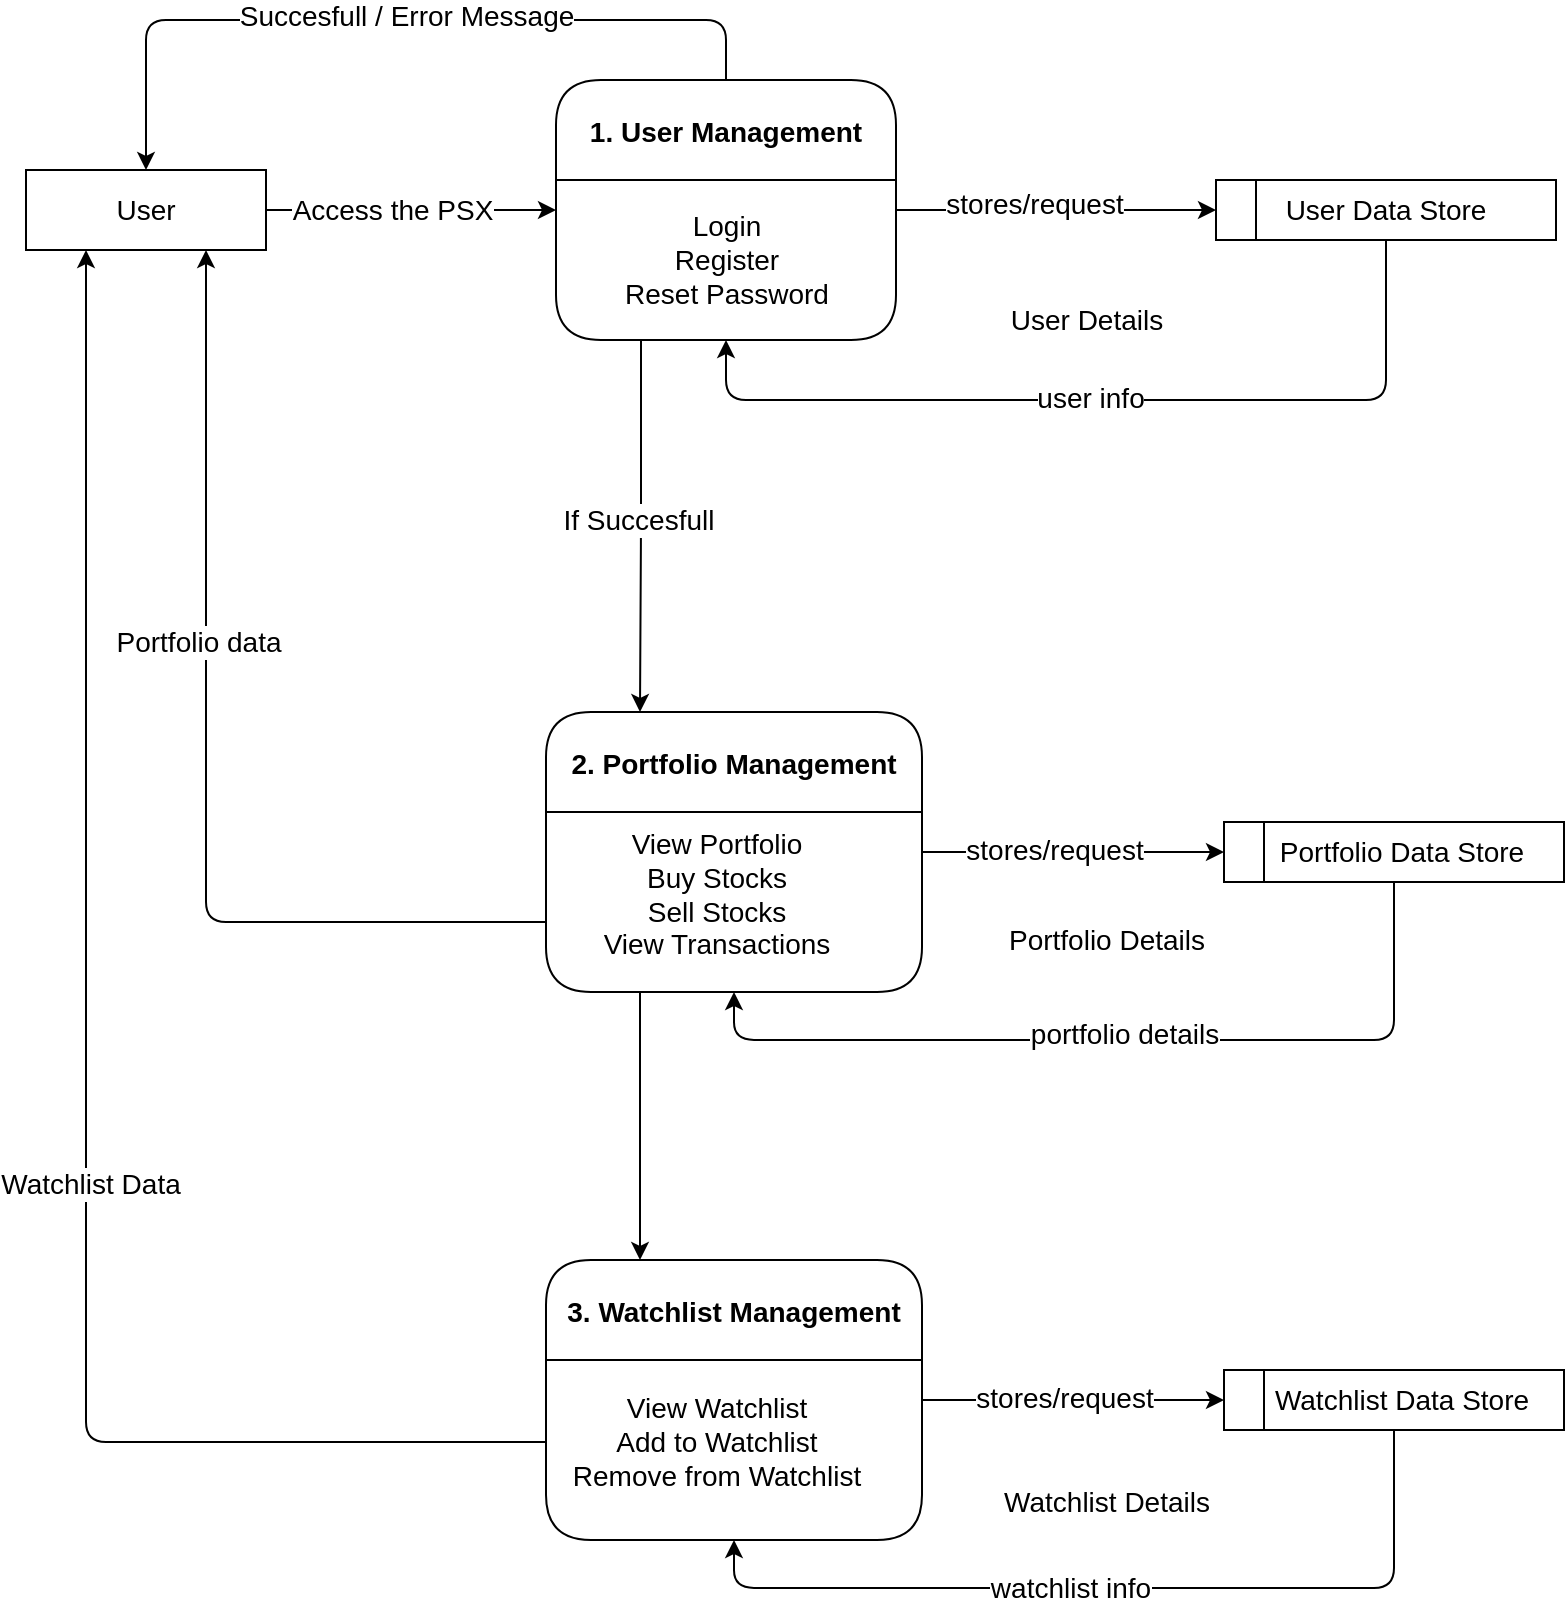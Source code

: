 <mxfile>
    <diagram id="wezj8tUlgB3sOFSkoOS5" name="Page-1">
        <mxGraphModel dx="1133" dy="825" grid="1" gridSize="10" guides="1" tooltips="1" connect="1" arrows="1" fold="1" page="1" pageScale="1" pageWidth="850" pageHeight="1100" math="0" shadow="0">
            <root>
                <mxCell id="0"/>
                <mxCell id="1" parent="0"/>
                <mxCell id="30" style="edgeStyle=orthogonalEdgeStyle;html=1;entryX=0;entryY=0.5;entryDx=0;entryDy=0;fontSize=14;" parent="1" source="2" target="3" edge="1">
                    <mxGeometry relative="1" as="geometry"/>
                </mxCell>
                <mxCell id="46" value="Access the PSX" style="edgeLabel;html=1;align=center;verticalAlign=middle;resizable=0;points=[];fontSize=14;" parent="30" vertex="1" connectable="0">
                    <mxGeometry x="-0.214" relative="1" as="geometry">
                        <mxPoint x="6" as="offset"/>
                    </mxGeometry>
                </mxCell>
                <mxCell id="2" value="User" style="rounded=0;whiteSpace=wrap;html=1;fillColor=none;fontSize=14;fontStyle=0" parent="1" vertex="1">
                    <mxGeometry x="60" y="235" width="120" height="40" as="geometry"/>
                </mxCell>
                <mxCell id="9" style="edgeStyle=none;html=1;exitX=1;exitY=0.5;exitDx=0;exitDy=0;entryX=0;entryY=0.5;entryDx=0;entryDy=0;fontSize=14;" parent="1" source="3" target="6" edge="1">
                    <mxGeometry relative="1" as="geometry">
                        <mxPoint x="625" y="255" as="targetPoint"/>
                    </mxGeometry>
                </mxCell>
                <mxCell id="42" value="User Details" style="edgeLabel;html=1;align=center;verticalAlign=middle;resizable=0;points=[];fontSize=14;" parent="9" vertex="1" connectable="0">
                    <mxGeometry x="-0.35" y="-1" relative="1" as="geometry">
                        <mxPoint x="43" y="54" as="offset"/>
                    </mxGeometry>
                </mxCell>
                <mxCell id="47" value="stores/request" style="edgeLabel;html=1;align=center;verticalAlign=middle;resizable=0;points=[];fontSize=14;" vertex="1" connectable="0" parent="9">
                    <mxGeometry x="-0.2" y="-2" relative="1" as="geometry">
                        <mxPoint x="5" y="-5" as="offset"/>
                    </mxGeometry>
                </mxCell>
                <mxCell id="21" style="edgeStyle=orthogonalEdgeStyle;html=1;exitX=0.25;exitY=1;exitDx=0;exitDy=0;entryX=0.25;entryY=0;entryDx=0;entryDy=0;fontSize=14;" parent="1" source="3" target="15" edge="1">
                    <mxGeometry relative="1" as="geometry"/>
                </mxCell>
                <mxCell id="45" value="If Succesfull" style="edgeLabel;html=1;align=center;verticalAlign=middle;resizable=0;points=[];fontSize=14;" parent="21" vertex="1" connectable="0">
                    <mxGeometry x="-0.217" y="-2" relative="1" as="geometry">
                        <mxPoint y="17" as="offset"/>
                    </mxGeometry>
                </mxCell>
                <mxCell id="31" style="edgeStyle=orthogonalEdgeStyle;html=1;exitX=0.5;exitY=0;exitDx=0;exitDy=0;entryX=0.5;entryY=0;entryDx=0;entryDy=0;fontSize=14;" parent="1" source="3" target="2" edge="1">
                    <mxGeometry relative="1" as="geometry">
                        <Array as="points">
                            <mxPoint x="410" y="160"/>
                            <mxPoint x="120" y="160"/>
                        </Array>
                    </mxGeometry>
                </mxCell>
                <mxCell id="44" value="Succesfull / Error Message" style="edgeLabel;html=1;align=center;verticalAlign=middle;resizable=0;points=[];fontSize=14;" parent="31" vertex="1" connectable="0">
                    <mxGeometry x="0.038" y="-2" relative="1" as="geometry">
                        <mxPoint x="15" as="offset"/>
                    </mxGeometry>
                </mxCell>
                <mxCell id="3" value="1. User Management" style="swimlane;fontSize=14;fillColor=none;startSize=50;rounded=1;" parent="1" vertex="1">
                    <mxGeometry x="325" y="190" width="170" height="130" as="geometry"/>
                </mxCell>
                <mxCell id="7" value="Login&lt;br&gt;Register&lt;br&gt;Reset Password" style="text;html=1;align=center;verticalAlign=middle;resizable=0;points=[];autosize=1;strokeColor=none;fillColor=none;fontSize=14;" parent="3" vertex="1">
                    <mxGeometry x="20" y="60" width="130" height="60" as="geometry"/>
                </mxCell>
                <mxCell id="13" style="edgeStyle=orthogonalEdgeStyle;html=1;exitX=0.5;exitY=1;exitDx=0;exitDy=0;entryX=0.5;entryY=1;entryDx=0;entryDy=0;fontSize=14;" parent="1" source="6" target="3" edge="1">
                    <mxGeometry relative="1" as="geometry">
                        <Array as="points">
                            <mxPoint x="740" y="350"/>
                            <mxPoint x="410" y="350"/>
                        </Array>
                    </mxGeometry>
                </mxCell>
                <mxCell id="48" value="user info" style="edgeLabel;html=1;align=center;verticalAlign=middle;resizable=0;points=[];fontSize=14;" vertex="1" connectable="0" parent="13">
                    <mxGeometry x="0.036" relative="1" as="geometry">
                        <mxPoint y="-1" as="offset"/>
                    </mxGeometry>
                </mxCell>
                <mxCell id="6" value="User Data Store" style="shape=internalStorage;whiteSpace=wrap;html=1;backgroundOutline=1;rounded=0;fontSize=14;fillColor=none;strokeColor=default;dx=20;dy=0;align=center;" parent="1" vertex="1">
                    <mxGeometry x="655" y="240" width="170" height="30" as="geometry"/>
                </mxCell>
                <mxCell id="18" style="edgeStyle=orthogonalEdgeStyle;html=1;exitX=1;exitY=0.5;exitDx=0;exitDy=0;entryX=0;entryY=0.5;entryDx=0;entryDy=0;fontSize=14;" parent="1" source="15" target="17" edge="1">
                    <mxGeometry relative="1" as="geometry"/>
                </mxCell>
                <mxCell id="37" value="Portfolio Details" style="edgeLabel;html=1;align=center;verticalAlign=middle;resizable=0;points=[];fontSize=14;" parent="18" vertex="1" connectable="0">
                    <mxGeometry x="-0.18" y="2" relative="1" as="geometry">
                        <mxPoint x="30" y="46" as="offset"/>
                    </mxGeometry>
                </mxCell>
                <mxCell id="49" value="stores/request" style="edgeLabel;html=1;align=center;verticalAlign=middle;resizable=0;points=[];fontSize=14;" vertex="1" connectable="0" parent="18">
                    <mxGeometry x="-0.338" y="-2" relative="1" as="geometry">
                        <mxPoint x="16" y="-3" as="offset"/>
                    </mxGeometry>
                </mxCell>
                <mxCell id="28" style="edgeStyle=orthogonalEdgeStyle;html=1;exitX=0.25;exitY=1;exitDx=0;exitDy=0;entryX=0.25;entryY=0;entryDx=0;entryDy=0;fontSize=14;" parent="1" source="15" target="24" edge="1">
                    <mxGeometry relative="1" as="geometry"/>
                </mxCell>
                <mxCell id="15" value="2. Portfolio Management" style="swimlane;fontSize=14;fillColor=none;startSize=50;rounded=1;" parent="1" vertex="1">
                    <mxGeometry x="320" y="506" width="188" height="140" as="geometry"/>
                </mxCell>
                <mxCell id="16" value="View Portfolio&lt;br&gt;Buy Stocks&lt;br&gt;Sell Stocks&lt;br&gt;View Transactions" style="text;html=1;align=center;verticalAlign=middle;resizable=0;points=[];autosize=1;strokeColor=none;fillColor=none;fontSize=14;" parent="15" vertex="1">
                    <mxGeometry x="15" y="51" width="140" height="80" as="geometry"/>
                </mxCell>
                <mxCell id="22" style="edgeStyle=orthogonalEdgeStyle;html=1;exitX=0.5;exitY=1;exitDx=0;exitDy=0;entryX=0.5;entryY=1;entryDx=0;entryDy=0;fontSize=14;" parent="1" source="17" target="15" edge="1">
                    <mxGeometry relative="1" as="geometry">
                        <Array as="points">
                            <mxPoint x="744" y="670"/>
                            <mxPoint x="414" y="670"/>
                        </Array>
                    </mxGeometry>
                </mxCell>
                <mxCell id="50" value="portfolio details" style="edgeLabel;html=1;align=center;verticalAlign=middle;resizable=0;points=[];fontSize=14;" vertex="1" connectable="0" parent="22">
                    <mxGeometry x="-0.011" y="-3" relative="1" as="geometry">
                        <mxPoint as="offset"/>
                    </mxGeometry>
                </mxCell>
                <mxCell id="17" value="Portfolio Data Store" style="shape=internalStorage;whiteSpace=wrap;html=1;backgroundOutline=1;rounded=0;fontSize=14;fillColor=none;strokeColor=default;dx=20;dy=0;align=center;spacingLeft=8;" parent="1" vertex="1">
                    <mxGeometry x="659" y="561" width="170" height="30" as="geometry"/>
                </mxCell>
                <mxCell id="23" style="edgeStyle=orthogonalEdgeStyle;html=1;exitX=1;exitY=0.5;exitDx=0;exitDy=0;entryX=0;entryY=0.5;entryDx=0;entryDy=0;fontSize=14;" parent="1" source="24" target="27" edge="1">
                    <mxGeometry relative="1" as="geometry"/>
                </mxCell>
                <mxCell id="43" value="Watchlist Details" style="edgeLabel;html=1;align=center;verticalAlign=middle;resizable=0;points=[];fontSize=14;" parent="23" vertex="1" connectable="0">
                    <mxGeometry x="-0.245" y="-2" relative="1" as="geometry">
                        <mxPoint x="35" y="49" as="offset"/>
                    </mxGeometry>
                </mxCell>
                <mxCell id="51" value="stores/request" style="edgeLabel;html=1;align=center;verticalAlign=middle;resizable=0;points=[];fontSize=14;" vertex="1" connectable="0" parent="23">
                    <mxGeometry x="-0.311" y="3" relative="1" as="geometry">
                        <mxPoint x="19" y="2" as="offset"/>
                    </mxGeometry>
                </mxCell>
                <mxCell id="24" value="3. Watchlist Management" style="swimlane;fontSize=14;fillColor=none;startSize=50;rounded=1;" parent="1" vertex="1">
                    <mxGeometry x="320" y="780" width="188" height="140" as="geometry"/>
                </mxCell>
                <mxCell id="25" value="View Watchlist&lt;br&gt;Add to Watchlist&lt;br&gt;Remove from Watchlist" style="text;html=1;align=center;verticalAlign=middle;resizable=0;points=[];autosize=1;strokeColor=none;fillColor=none;fontSize=14;" parent="24" vertex="1">
                    <mxGeometry y="61" width="170" height="60" as="geometry"/>
                </mxCell>
                <mxCell id="26" style="edgeStyle=orthogonalEdgeStyle;html=1;exitX=0.5;exitY=1;exitDx=0;exitDy=0;entryX=0.5;entryY=1;entryDx=0;entryDy=0;fontSize=14;" parent="1" source="27" target="24" edge="1">
                    <mxGeometry relative="1" as="geometry">
                        <Array as="points">
                            <mxPoint x="510" y="944"/>
                            <mxPoint x="209" y="944"/>
                        </Array>
                    </mxGeometry>
                </mxCell>
                <mxCell id="52" value="watchlist info" style="edgeLabel;html=1;align=center;verticalAlign=middle;resizable=0;points=[];fontSize=14;" vertex="1" connectable="0" parent="26">
                    <mxGeometry x="0.113" y="1" relative="1" as="geometry">
                        <mxPoint y="-1" as="offset"/>
                    </mxGeometry>
                </mxCell>
                <mxCell id="27" value="Watchlist Data Store" style="shape=internalStorage;whiteSpace=wrap;html=1;backgroundOutline=1;rounded=0;fontSize=14;fillColor=none;strokeColor=default;dx=20;dy=0;align=center;spacingLeft=8;" parent="1" vertex="1">
                    <mxGeometry x="659" y="835" width="170" height="30" as="geometry"/>
                </mxCell>
                <mxCell id="32" style="edgeStyle=orthogonalEdgeStyle;html=1;entryX=0.75;entryY=1;entryDx=0;entryDy=0;fontSize=14;exitX=0;exitY=0.75;exitDx=0;exitDy=0;" parent="1" source="15" target="2" edge="1">
                    <mxGeometry relative="1" as="geometry"/>
                </mxCell>
                <mxCell id="40" value="Portfolio data" style="edgeLabel;html=1;align=center;verticalAlign=middle;resizable=0;points=[];fontSize=14;" parent="32" vertex="1" connectable="0">
                    <mxGeometry x="0.225" y="4" relative="1" as="geometry">
                        <mxPoint as="offset"/>
                    </mxGeometry>
                </mxCell>
                <mxCell id="33" style="edgeStyle=orthogonalEdgeStyle;html=1;entryX=0.25;entryY=1;entryDx=0;entryDy=0;fontSize=14;" parent="1" source="25" target="2" edge="1">
                    <mxGeometry relative="1" as="geometry"/>
                </mxCell>
                <mxCell id="41" value="Watchlist Data" style="edgeLabel;html=1;align=center;verticalAlign=middle;resizable=0;points=[];fontSize=14;" parent="33" vertex="1" connectable="0">
                    <mxGeometry x="-0.131" y="-2" relative="1" as="geometry">
                        <mxPoint as="offset"/>
                    </mxGeometry>
                </mxCell>
            </root>
        </mxGraphModel>
    </diagram>
</mxfile>